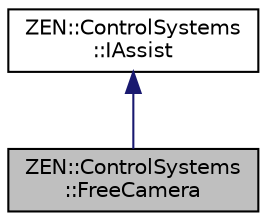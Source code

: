digraph "ZEN::ControlSystems::FreeCamera"
{
 // LATEX_PDF_SIZE
  edge [fontname="Helvetica",fontsize="10",labelfontname="Helvetica",labelfontsize="10"];
  node [fontname="Helvetica",fontsize="10",shape=record];
  Node1 [label="ZEN::ControlSystems\l::FreeCamera",height=0.2,width=0.4,color="black", fillcolor="grey75", style="filled", fontcolor="black",tooltip=" "];
  Node2 -> Node1 [dir="back",color="midnightblue",fontsize="10",style="solid",fontname="Helvetica"];
  Node2 [label="ZEN::ControlSystems\l::IAssist",height=0.2,width=0.4,color="black", fillcolor="white", style="filled",URL="$classZEN_1_1ControlSystems_1_1IAssist.html",tooltip=" "];
}
